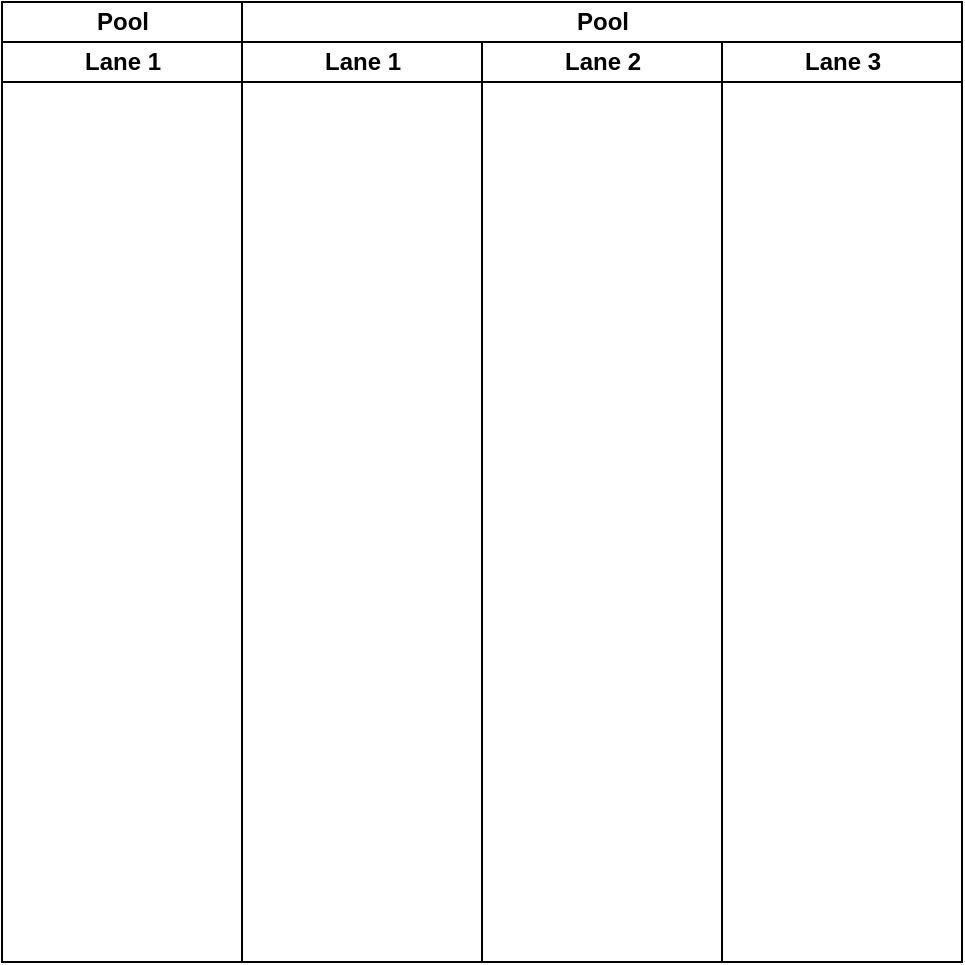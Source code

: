 <mxfile version="13.8.0" type="github">
  <diagram id="ESChq6aIP10Lroi5_GyX" name="Page-1">
    <mxGraphModel dx="1040" dy="588" grid="1" gridSize="10" guides="1" tooltips="1" connect="1" arrows="1" fold="1" page="1" pageScale="1" pageWidth="827" pageHeight="1169" math="0" shadow="0">
      <root>
        <mxCell id="0" />
        <mxCell id="1" parent="0" />
        <mxCell id="RLHHCJSL-kLlAEU1sFE1-1" value="Pool" style="swimlane;html=1;childLayout=stackLayout;resizeParent=1;resizeParentMax=0;startSize=20;" vertex="1" parent="1">
          <mxGeometry x="180" y="220" width="360" height="480" as="geometry" />
        </mxCell>
        <mxCell id="RLHHCJSL-kLlAEU1sFE1-2" value="Lane 1" style="swimlane;html=1;startSize=20;" vertex="1" parent="RLHHCJSL-kLlAEU1sFE1-1">
          <mxGeometry y="20" width="120" height="460" as="geometry" />
        </mxCell>
        <mxCell id="RLHHCJSL-kLlAEU1sFE1-3" value="Lane 2" style="swimlane;html=1;startSize=20;" vertex="1" parent="RLHHCJSL-kLlAEU1sFE1-1">
          <mxGeometry x="120" y="20" width="120" height="460" as="geometry" />
        </mxCell>
        <mxCell id="RLHHCJSL-kLlAEU1sFE1-4" value="Lane 3" style="swimlane;html=1;startSize=20;" vertex="1" parent="RLHHCJSL-kLlAEU1sFE1-1">
          <mxGeometry x="240" y="20" width="120" height="460" as="geometry" />
        </mxCell>
        <mxCell id="RLHHCJSL-kLlAEU1sFE1-5" value="Pool" style="swimlane;html=1;childLayout=stackLayout;resizeParent=1;resizeParentMax=0;startSize=20;" vertex="1" parent="1">
          <mxGeometry x="60" y="220" width="120" height="480" as="geometry" />
        </mxCell>
        <mxCell id="RLHHCJSL-kLlAEU1sFE1-6" value="Lane 1" style="swimlane;html=1;startSize=20;" vertex="1" parent="RLHHCJSL-kLlAEU1sFE1-5">
          <mxGeometry y="20" width="120" height="460" as="geometry" />
        </mxCell>
      </root>
    </mxGraphModel>
  </diagram>
</mxfile>
